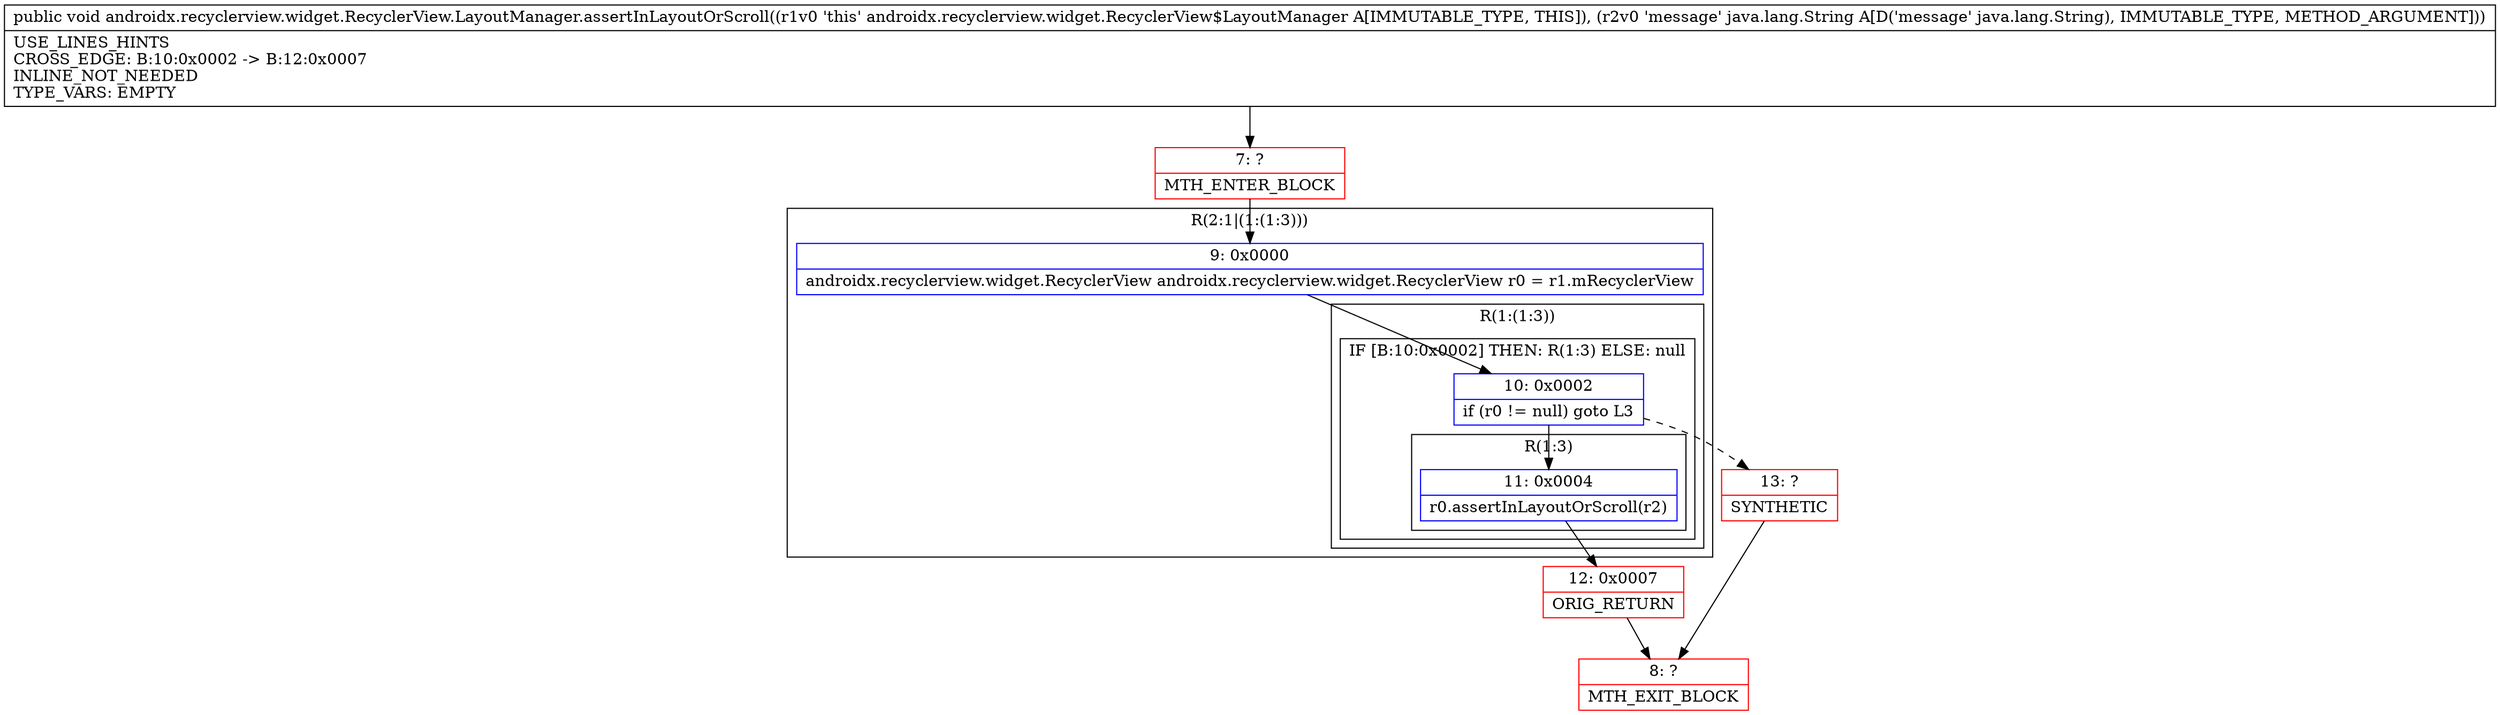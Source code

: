 digraph "CFG forandroidx.recyclerview.widget.RecyclerView.LayoutManager.assertInLayoutOrScroll(Ljava\/lang\/String;)V" {
subgraph cluster_Region_157888435 {
label = "R(2:1|(1:(1:3)))";
node [shape=record,color=blue];
Node_9 [shape=record,label="{9\:\ 0x0000|androidx.recyclerview.widget.RecyclerView androidx.recyclerview.widget.RecyclerView r0 = r1.mRecyclerView\l}"];
subgraph cluster_Region_2096540883 {
label = "R(1:(1:3))";
node [shape=record,color=blue];
subgraph cluster_IfRegion_1563019153 {
label = "IF [B:10:0x0002] THEN: R(1:3) ELSE: null";
node [shape=record,color=blue];
Node_10 [shape=record,label="{10\:\ 0x0002|if (r0 != null) goto L3\l}"];
subgraph cluster_Region_2022320445 {
label = "R(1:3)";
node [shape=record,color=blue];
Node_11 [shape=record,label="{11\:\ 0x0004|r0.assertInLayoutOrScroll(r2)\l}"];
}
}
}
}
Node_7 [shape=record,color=red,label="{7\:\ ?|MTH_ENTER_BLOCK\l}"];
Node_12 [shape=record,color=red,label="{12\:\ 0x0007|ORIG_RETURN\l}"];
Node_8 [shape=record,color=red,label="{8\:\ ?|MTH_EXIT_BLOCK\l}"];
Node_13 [shape=record,color=red,label="{13\:\ ?|SYNTHETIC\l}"];
MethodNode[shape=record,label="{public void androidx.recyclerview.widget.RecyclerView.LayoutManager.assertInLayoutOrScroll((r1v0 'this' androidx.recyclerview.widget.RecyclerView$LayoutManager A[IMMUTABLE_TYPE, THIS]), (r2v0 'message' java.lang.String A[D('message' java.lang.String), IMMUTABLE_TYPE, METHOD_ARGUMENT]))  | USE_LINES_HINTS\lCROSS_EDGE: B:10:0x0002 \-\> B:12:0x0007\lINLINE_NOT_NEEDED\lTYPE_VARS: EMPTY\l}"];
MethodNode -> Node_7;Node_9 -> Node_10;
Node_10 -> Node_11;
Node_10 -> Node_13[style=dashed];
Node_11 -> Node_12;
Node_7 -> Node_9;
Node_12 -> Node_8;
Node_13 -> Node_8;
}

